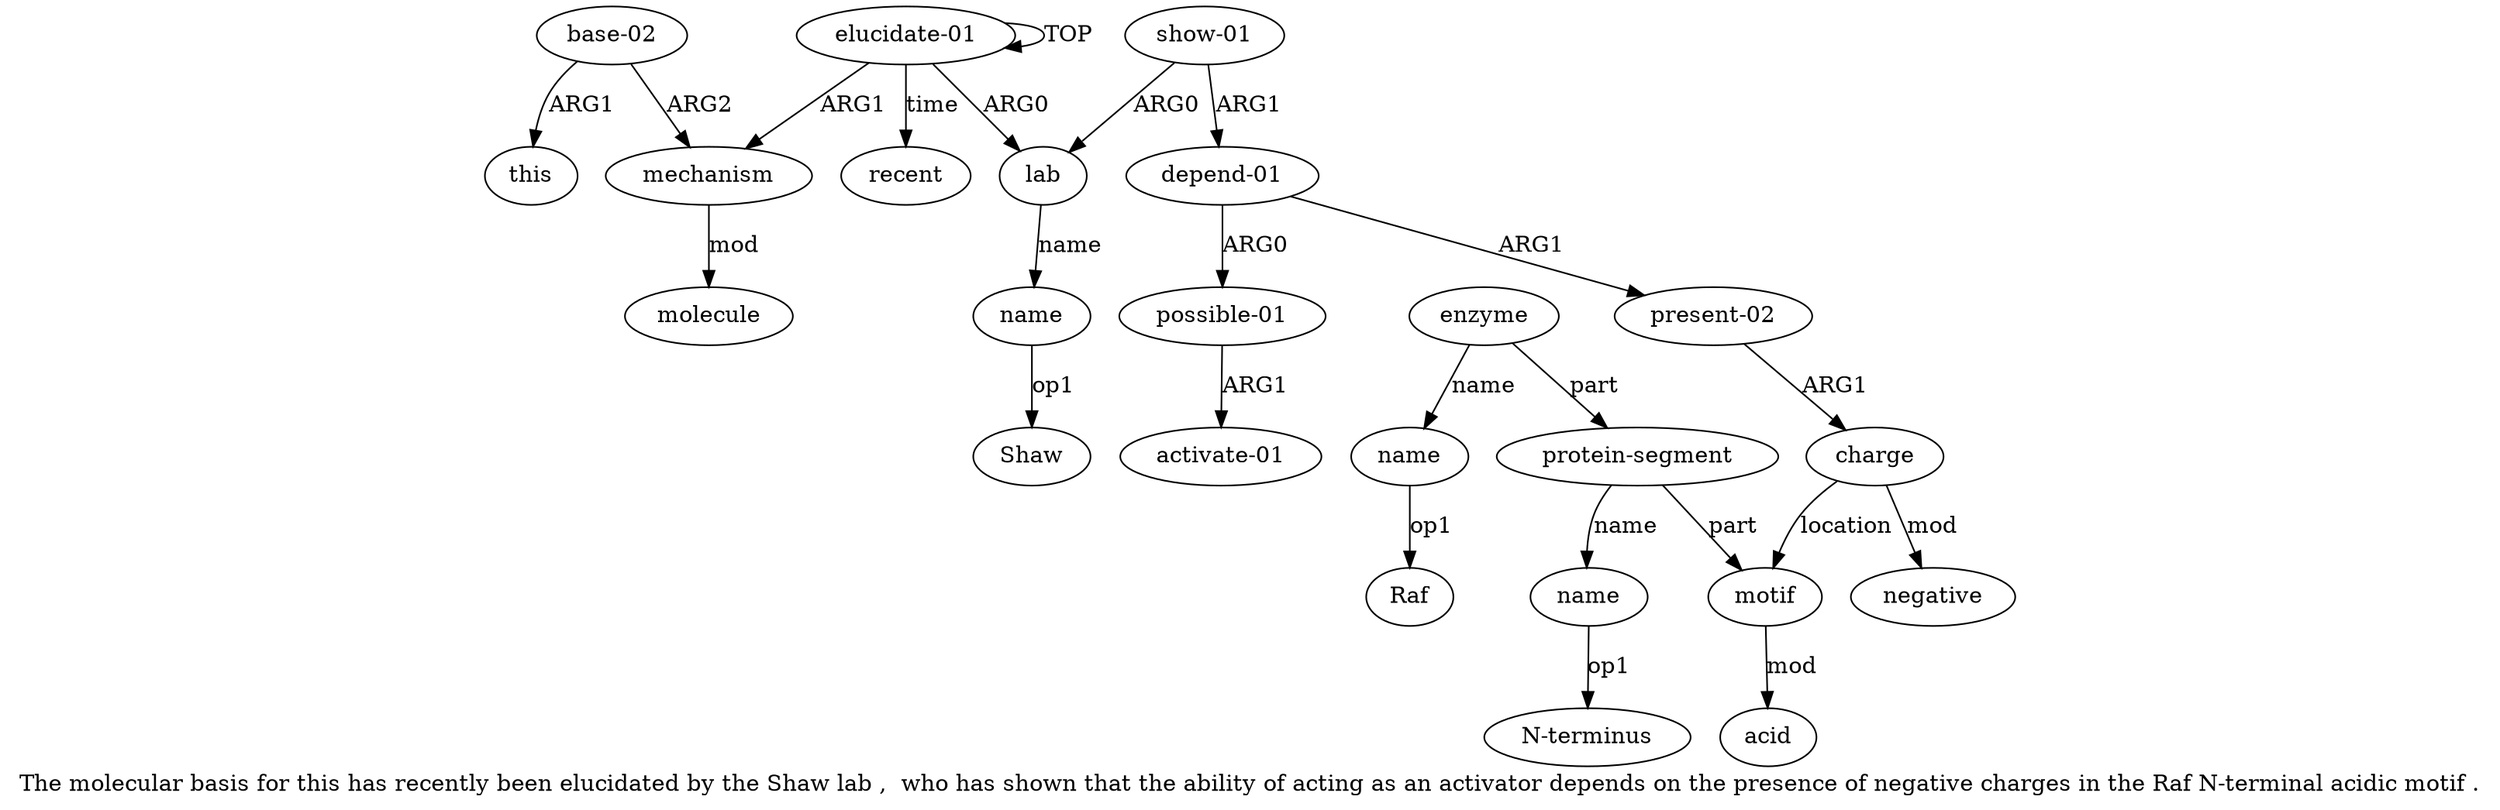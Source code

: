 digraph  {
	graph [label="The molecular basis for this has recently been elucidated by the Shaw lab ,  who has shown that the ability of acting as an activator \
depends on the presence of negative charges in the Raf N-terminal acidic motif ."];
	node [label="\N"];
	a20	 [color=black,
		gold_ind=20,
		gold_label=recent,
		label=recent,
		test_ind=20,
		test_label=recent];
	a8	 [color=black,
		gold_ind=8,
		gold_label=charge,
		label=charge,
		test_ind=8,
		test_label=charge];
	a10	 [color=black,
		gold_ind=10,
		gold_label=motif,
		label=motif,
		test_ind=10,
		test_label=motif];
	a8 -> a10 [key=0,
	color=black,
	gold_label=location,
	label=location,
	test_label=location];
a9 [color=black,
	gold_ind=9,
	gold_label=negative,
	label=negative,
	test_ind=9,
	test_label=negative];
a8 -> a9 [key=0,
color=black,
gold_label=mod,
label=mod,
test_label=mod];
"a15 Raf" [color=black,
gold_ind=-1,
gold_label=Raf,
label=Raf,
test_ind=-1,
test_label=Raf];
a15 [color=black,
gold_ind=15,
gold_label=name,
label=name,
test_ind=15,
test_label=name];
a15 -> "a15 Raf" [key=0,
color=black,
gold_label=op1,
label=op1,
test_label=op1];
a14 [color=black,
gold_ind=14,
gold_label=enzyme,
label=enzyme,
test_ind=14,
test_label=enzyme];
a14 -> a15 [key=0,
color=black,
gold_label=name,
label=name,
test_label=name];
a12 [color=black,
gold_ind=12,
gold_label="protein-segment",
label="protein-segment",
test_ind=12,
test_label="protein-segment"];
a14 -> a12 [key=0,
color=black,
gold_label=part,
label=part,
test_label=part];
a17 [color=black,
gold_ind=17,
gold_label=molecule,
label=molecule,
test_ind=17,
test_label=molecule];
a16 [color=black,
gold_ind=16,
gold_label=mechanism,
label=mechanism,
test_ind=16,
test_label=mechanism];
a16 -> a17 [key=0,
color=black,
gold_label=mod,
label=mod,
test_label=mod];
a11 [color=black,
gold_ind=11,
gold_label=acid,
label=acid,
test_ind=11,
test_label=acid];
a10 -> a11 [key=0,
color=black,
gold_label=mod,
label=mod,
test_label=mod];
a13 [color=black,
gold_ind=13,
gold_label=name,
label=name,
test_ind=13,
test_label=name];
"a13 N-terminus" [color=black,
gold_ind=-1,
gold_label="N-terminus",
label="N-terminus",
test_ind=-1,
test_label="N-terminus"];
a13 -> "a13 N-terminus" [key=0,
color=black,
gold_label=op1,
label=op1,
test_label=op1];
a12 -> a10 [key=0,
color=black,
gold_label=part,
label=part,
test_label=part];
a12 -> a13 [key=0,
color=black,
gold_label=name,
label=name,
test_label=name];
a19 [color=black,
gold_ind=19,
gold_label=this,
label=this,
test_ind=19,
test_label=this];
a18 [color=black,
gold_ind=18,
gold_label="base-02",
label="base-02",
test_ind=18,
test_label="base-02"];
a18 -> a16 [key=0,
color=black,
gold_label=ARG2,
label=ARG2,
test_label=ARG2];
a18 -> a19 [key=0,
color=black,
gold_label=ARG1,
label=ARG1,
test_label=ARG1];
a1 [color=black,
gold_ind=1,
gold_label=lab,
label=lab,
test_ind=1,
test_label=lab];
a2 [color=black,
gold_ind=2,
gold_label=name,
label=name,
test_ind=2,
test_label=name];
a1 -> a2 [key=0,
color=black,
gold_label=name,
label=name,
test_label=name];
a0 [color=black,
gold_ind=0,
gold_label="elucidate-01",
label="elucidate-01",
test_ind=0,
test_label="elucidate-01"];
a0 -> a20 [key=0,
color=black,
gold_label=time,
label=time,
test_label=time];
a0 -> a16 [key=0,
color=black,
gold_label=ARG1,
label=ARG1,
test_label=ARG1];
a0 -> a1 [key=0,
color=black,
gold_label=ARG0,
label=ARG0,
test_label=ARG0];
a0 -> a0 [key=0,
color=black,
gold_label=TOP,
label=TOP,
test_label=TOP];
a3 [color=black,
gold_ind=3,
gold_label="show-01",
label="show-01",
test_ind=3,
test_label="show-01"];
a3 -> a1 [key=0,
color=black,
gold_label=ARG0,
label=ARG0,
test_label=ARG0];
a4 [color=black,
gold_ind=4,
gold_label="depend-01",
label="depend-01",
test_ind=4,
test_label="depend-01"];
a3 -> a4 [key=0,
color=black,
gold_label=ARG1,
label=ARG1,
test_label=ARG1];
"a2 Shaw" [color=black,
gold_ind=-1,
gold_label=Shaw,
label=Shaw,
test_ind=-1,
test_label=Shaw];
a2 -> "a2 Shaw" [key=0,
color=black,
gold_label=op1,
label=op1,
test_label=op1];
a5 [color=black,
gold_ind=5,
gold_label="possible-01",
label="possible-01",
test_ind=5,
test_label="possible-01"];
a6 [color=black,
gold_ind=6,
gold_label="activate-01",
label="activate-01",
test_ind=6,
test_label="activate-01"];
a5 -> a6 [key=0,
color=black,
gold_label=ARG1,
label=ARG1,
test_label=ARG1];
a4 -> a5 [key=0,
color=black,
gold_label=ARG0,
label=ARG0,
test_label=ARG0];
a7 [color=black,
gold_ind=7,
gold_label="present-02",
label="present-02",
test_ind=7,
test_label="present-02"];
a4 -> a7 [key=0,
color=black,
gold_label=ARG1,
label=ARG1,
test_label=ARG1];
a7 -> a8 [key=0,
color=black,
gold_label=ARG1,
label=ARG1,
test_label=ARG1];
}
